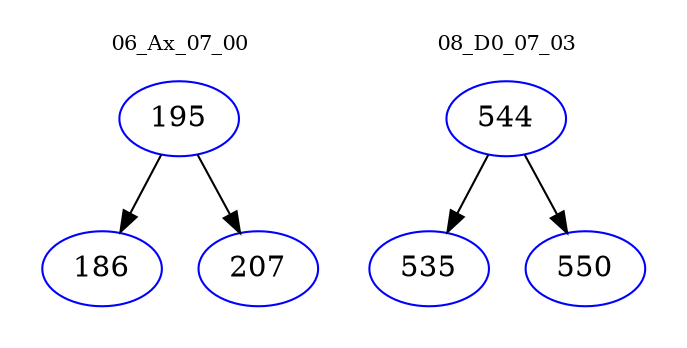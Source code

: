 digraph{
subgraph cluster_0 {
color = white
label = "06_Ax_07_00";
fontsize=10;
T0_195 [label="195", color="blue"]
T0_195 -> T0_186 [color="black"]
T0_186 [label="186", color="blue"]
T0_195 -> T0_207 [color="black"]
T0_207 [label="207", color="blue"]
}
subgraph cluster_1 {
color = white
label = "08_D0_07_03";
fontsize=10;
T1_544 [label="544", color="blue"]
T1_544 -> T1_535 [color="black"]
T1_535 [label="535", color="blue"]
T1_544 -> T1_550 [color="black"]
T1_550 [label="550", color="blue"]
}
}
